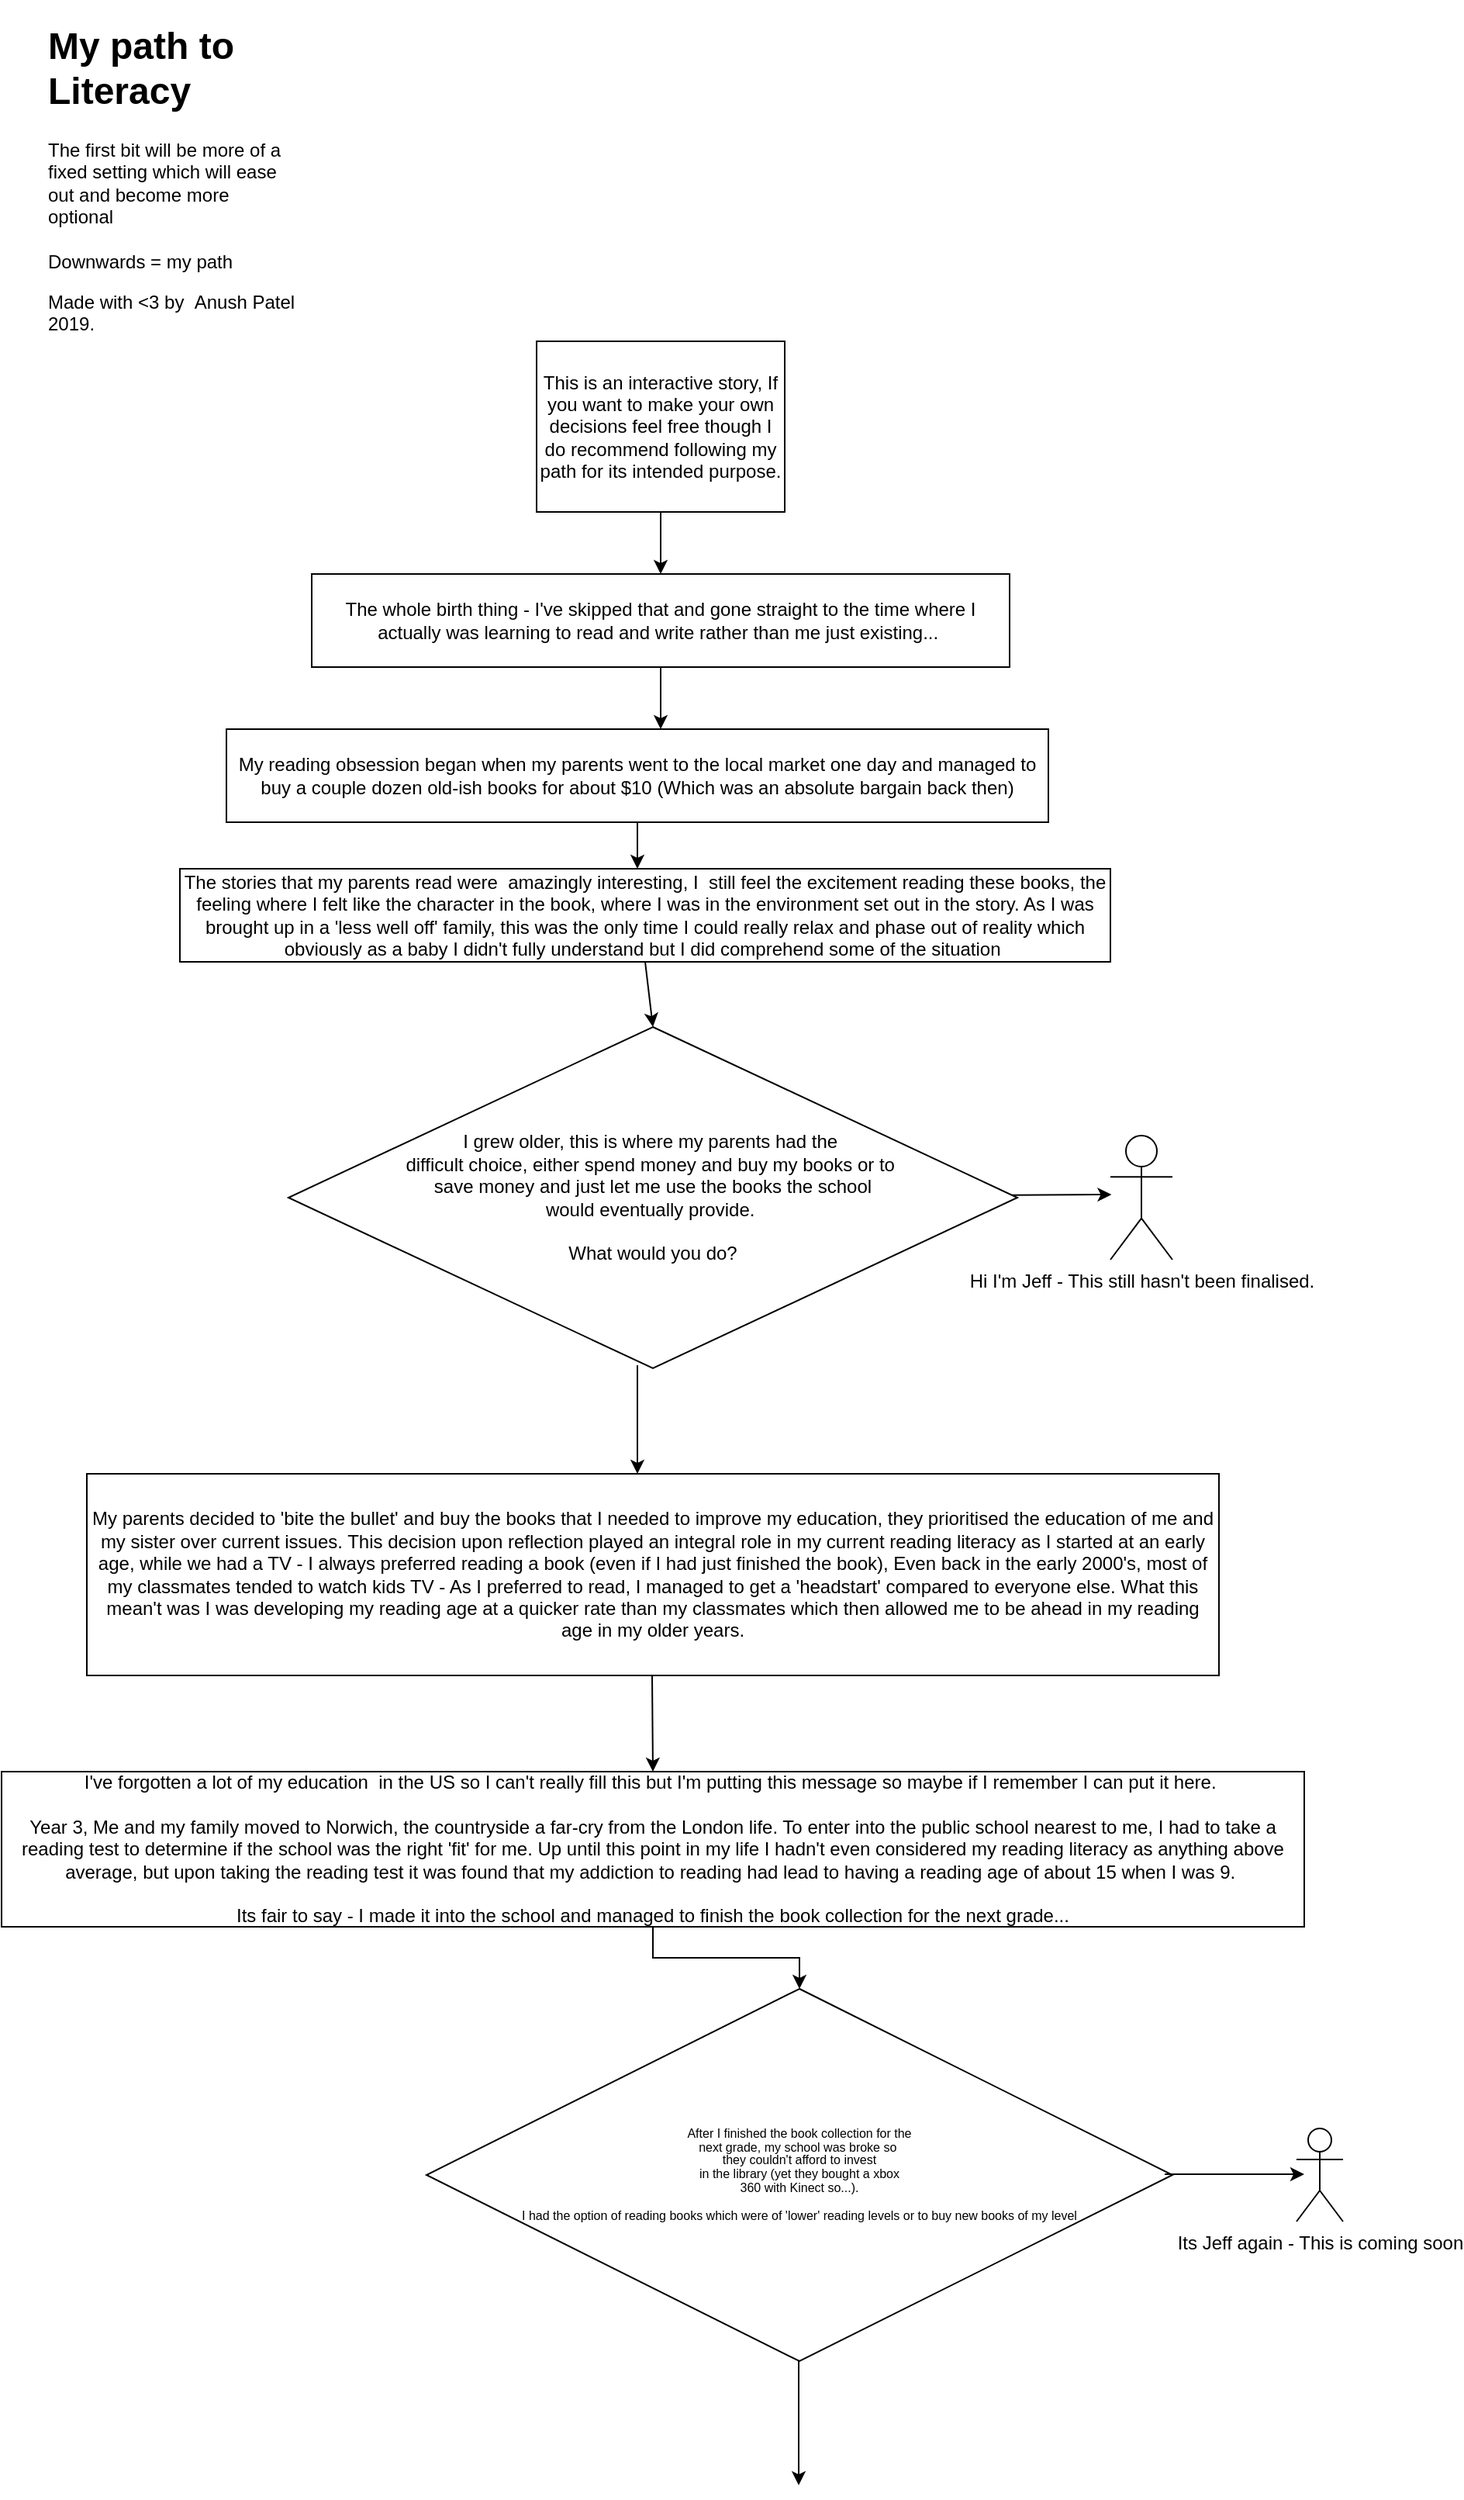 <mxfile version="12.0.2" type="github" pages="1"><diagram id="CiOcMTlcHYcCpoCKbk6i" name="Page-1"><mxGraphModel dx="932" dy="5263" grid="1" gridSize="10" guides="1" tooltips="1" connect="1" arrows="1" fold="1" page="1" pageScale="1" pageWidth="3300" pageHeight="4681" math="0" shadow="0"><root><mxCell id="0"/><mxCell id="1" parent="0"/><mxCell id="NecAT0M_J3Fjg2nJmg4C-2" value="&lt;h1&gt;My path to Literacy&lt;/h1&gt;&lt;div&gt;The first bit will be more of a fixed setting which will ease out and become more optional&lt;/div&gt;&lt;div&gt;&lt;br&gt;&lt;/div&gt;&lt;div&gt;Downwards = my path&lt;/div&gt;&lt;p&gt;Made with &amp;lt;3 by &amp;nbsp;Anush Patel 2019.&amp;nbsp;&lt;/p&gt;" style="text;html=1;strokeColor=none;fillColor=none;spacing=5;spacingTop=-20;whiteSpace=wrap;overflow=hidden;rounded=0;" vertex="1" parent="1"><mxGeometry x="50" y="-4642" width="170" height="260" as="geometry"/></mxCell><mxCell id="NecAT0M_J3Fjg2nJmg4C-3" value="This is an interactive story, If you want to make your own decisions feel free though I do recommend following my path for its intended purpose." style="rounded=0;whiteSpace=wrap;html=1;" vertex="1" parent="1"><mxGeometry x="370" y="-4432" width="160" height="110" as="geometry"/></mxCell><mxCell id="NecAT0M_J3Fjg2nJmg4C-4" value="" style="endArrow=classic;html=1;exitX=0.5;exitY=1;exitDx=0;exitDy=0;" edge="1" parent="1" source="NecAT0M_J3Fjg2nJmg4C-3"><mxGeometry width="50" height="50" relative="1" as="geometry"><mxPoint x="340" y="-4132" as="sourcePoint"/><mxPoint x="450" y="-4282" as="targetPoint"/><Array as="points"/></mxGeometry></mxCell><mxCell id="NecAT0M_J3Fjg2nJmg4C-5" value="The whole birth thing - I've skipped that and gone straight to the time where I actually was learning to read and write rather than me just existing...&amp;nbsp;" style="rounded=0;whiteSpace=wrap;html=1;" vertex="1" parent="1"><mxGeometry x="225" y="-4282" width="450" height="60" as="geometry"/></mxCell><mxCell id="NecAT0M_J3Fjg2nJmg4C-6" value="" style="endArrow=classic;html=1;exitX=0.5;exitY=1;exitDx=0;exitDy=0;" edge="1" parent="1" source="NecAT0M_J3Fjg2nJmg4C-5"><mxGeometry width="50" height="50" relative="1" as="geometry"><mxPoint x="340" y="-4122" as="sourcePoint"/><mxPoint x="450" y="-4182" as="targetPoint"/></mxGeometry></mxCell><mxCell id="NecAT0M_J3Fjg2nJmg4C-8" style="edgeStyle=orthogonalEdgeStyle;rounded=0;orthogonalLoop=1;jettySize=auto;html=1;" edge="1" parent="1" source="NecAT0M_J3Fjg2nJmg4C-7"><mxGeometry relative="1" as="geometry"><mxPoint x="435" y="-4092" as="targetPoint"/></mxGeometry></mxCell><mxCell id="NecAT0M_J3Fjg2nJmg4C-7" value="My reading obsession began when my parents went to the local market one day and managed to &amp;nbsp;buy a couple dozen old-ish books for about $10 (Which was an absolute bargain back then)&amp;nbsp;" style="rounded=0;whiteSpace=wrap;html=1;" vertex="1" parent="1"><mxGeometry x="170" y="-4182" width="530" height="60" as="geometry"/></mxCell><mxCell id="NecAT0M_J3Fjg2nJmg4C-10" value="The stories that my parents read were &amp;nbsp;amazingly interesting, I &amp;nbsp;still feel the excitement reading these books, the feeling where I felt like the character in the book, where I was in the environment set out in the story. As I was brought up in a 'less well off' family, this was the only time I could really relax and phase out of reality which obviously as a baby I didn't fully understand but I did comprehend some of the situation&amp;nbsp;" style="rounded=0;whiteSpace=wrap;html=1;" vertex="1" parent="1"><mxGeometry x="140" y="-4092" width="600" height="60" as="geometry"/></mxCell><mxCell id="NecAT0M_J3Fjg2nJmg4C-11" value="" style="endArrow=classic;html=1;exitX=0.5;exitY=1;exitDx=0;exitDy=0;entryX=0.5;entryY=0;entryDx=0;entryDy=0;" edge="1" parent="1" source="NecAT0M_J3Fjg2nJmg4C-10" target="NecAT0M_J3Fjg2nJmg4C-18"><mxGeometry width="50" height="50" relative="1" as="geometry"><mxPoint x="410" y="-3902" as="sourcePoint"/><mxPoint x="440" y="-3982" as="targetPoint"/></mxGeometry></mxCell><mxCell id="NecAT0M_J3Fjg2nJmg4C-18" value="I grew older, this is where my parents had the&amp;nbsp;&lt;br&gt;difficult choice, either spend money and buy my books or to&amp;nbsp;&lt;br&gt;save money and just let me use the books the school&lt;br&gt;would eventually provide.&amp;nbsp;&lt;br&gt;&lt;br&gt;What would you do?" style="rhombus;whiteSpace=wrap;html=1;" vertex="1" parent="1"><mxGeometry x="210" y="-3990" width="470" height="220" as="geometry"/></mxCell><mxCell id="NecAT0M_J3Fjg2nJmg4C-19" value="" style="endArrow=classic;html=1;" edge="1" parent="1"><mxGeometry width="50" height="50" relative="1" as="geometry"><mxPoint x="435" y="-3772" as="sourcePoint"/><mxPoint x="435" y="-3702" as="targetPoint"/></mxGeometry></mxCell><mxCell id="NecAT0M_J3Fjg2nJmg4C-20" value="" style="endArrow=classic;html=1;" edge="1" parent="1" source="NecAT0M_J3Fjg2nJmg4C-18"><mxGeometry width="50" height="50" relative="1" as="geometry"><mxPoint x="670" y="-3832" as="sourcePoint"/><mxPoint x="740.711" y="-3882" as="targetPoint"/></mxGeometry></mxCell><mxCell id="NecAT0M_J3Fjg2nJmg4C-22" value="My parents decided to 'bite the bullet' and buy the books that I needed to improve my education, they prioritised the education of me and my sister over current issues. This decision upon reflection played an integral role in my current reading literacy as I started at an early age, while we had a TV - I always preferred reading a book (even if I had just finished the book), Even back in the early 2000's, most of my classmates tended to watch kids TV - As I preferred to read, I managed to get a 'headstart' compared to everyone else. What this mean't was I was developing my reading age at a quicker rate than my classmates which then allowed me to be ahead in my reading age in my older years." style="rounded=0;whiteSpace=wrap;html=1;" vertex="1" parent="1"><mxGeometry x="80" y="-3702" width="730" height="130" as="geometry"/></mxCell><mxCell id="NecAT0M_J3Fjg2nJmg4C-23" value="" style="endArrow=classic;html=1;entryX=0.5;entryY=0;entryDx=0;entryDy=0;" edge="1" parent="1" target="NecAT0M_J3Fjg2nJmg4C-30"><mxGeometry width="50" height="50" relative="1" as="geometry"><mxPoint x="444.5" y="-3572" as="sourcePoint"/><mxPoint x="445" y="-3490" as="targetPoint"/></mxGeometry></mxCell><mxCell id="NecAT0M_J3Fjg2nJmg4C-25" value="Hi I'm Jeff - This still hasn't been finalised." style="shape=umlActor;verticalLabelPosition=bottom;labelBackgroundColor=#ffffff;verticalAlign=top;html=1;outlineConnect=0;" vertex="1" parent="1"><mxGeometry x="740" y="-3920" width="40" height="80" as="geometry"/></mxCell><mxCell id="NecAT0M_J3Fjg2nJmg4C-34" value="" style="edgeStyle=orthogonalEdgeStyle;rounded=0;orthogonalLoop=1;jettySize=auto;html=1;" edge="1" parent="1" source="NecAT0M_J3Fjg2nJmg4C-30" target="NecAT0M_J3Fjg2nJmg4C-31"><mxGeometry relative="1" as="geometry"/></mxCell><mxCell id="NecAT0M_J3Fjg2nJmg4C-30" value="I've forgotten a lot of my education &amp;nbsp;in the US so I can't really fill this but I'm putting this message so maybe if I remember I can put it here.&amp;nbsp;&lt;br&gt;&lt;br&gt;Year 3, Me and my family moved to Norwich, the countryside a far-cry from the London life. To enter into the public school nearest to me, I had to take a reading test to determine if the school was the right 'fit' for me. Up until this point in my life I hadn't even considered my reading literacy as anything above average, but upon taking the reading test it was found that my addiction to reading had lead to having a reading age of about 15 when I was 9.&amp;nbsp;&lt;br&gt;&lt;br&gt;Its fair to say - I made it into the school and managed to finish the book collection for the next grade..." style="rounded=0;whiteSpace=wrap;html=1;" vertex="1" parent="1"><mxGeometry x="25" y="-3510" width="840" height="100" as="geometry"/></mxCell><mxCell id="NecAT0M_J3Fjg2nJmg4C-31" value="&lt;p style=&quot;line-height: 110% ; font-size: 8px&quot;&gt;After I finished the book collection for the&lt;br&gt;next grade, my school was broke so&amp;nbsp;&lt;br&gt;they couldn't afford to invest&lt;br&gt;in the library (yet they bought a xbox&lt;br&gt;360 with Kinect so...).&lt;br&gt;&lt;br&gt;I had the option of reading books which were of 'lower' reading levels or to buy new books of my level&lt;/p&gt;" style="rhombus;whiteSpace=wrap;html=1;align=center;" vertex="1" parent="1"><mxGeometry x="299" y="-3370" width="481" height="240" as="geometry"/></mxCell><mxCell id="NecAT0M_J3Fjg2nJmg4C-35" value="" style="endArrow=classic;html=1;" edge="1" parent="1"><mxGeometry width="50" height="50" relative="1" as="geometry"><mxPoint x="539" y="-3130" as="sourcePoint"/><mxPoint x="539" y="-3050" as="targetPoint"/></mxGeometry></mxCell><mxCell id="NecAT0M_J3Fjg2nJmg4C-36" value="" style="endArrow=classic;html=1;" edge="1" parent="1"><mxGeometry width="50" height="50" relative="1" as="geometry"><mxPoint x="775" y="-3250.5" as="sourcePoint"/><mxPoint x="865" y="-3250.5" as="targetPoint"/></mxGeometry></mxCell><mxCell id="NecAT0M_J3Fjg2nJmg4C-37" value="Its Jeff again - This is coming soon" style="shape=umlActor;verticalLabelPosition=bottom;labelBackgroundColor=#ffffff;verticalAlign=top;html=1;outlineConnect=0;" vertex="1" parent="1"><mxGeometry x="860" y="-3280" width="30" height="60" as="geometry"/></mxCell></root></mxGraphModel></diagram></mxfile>